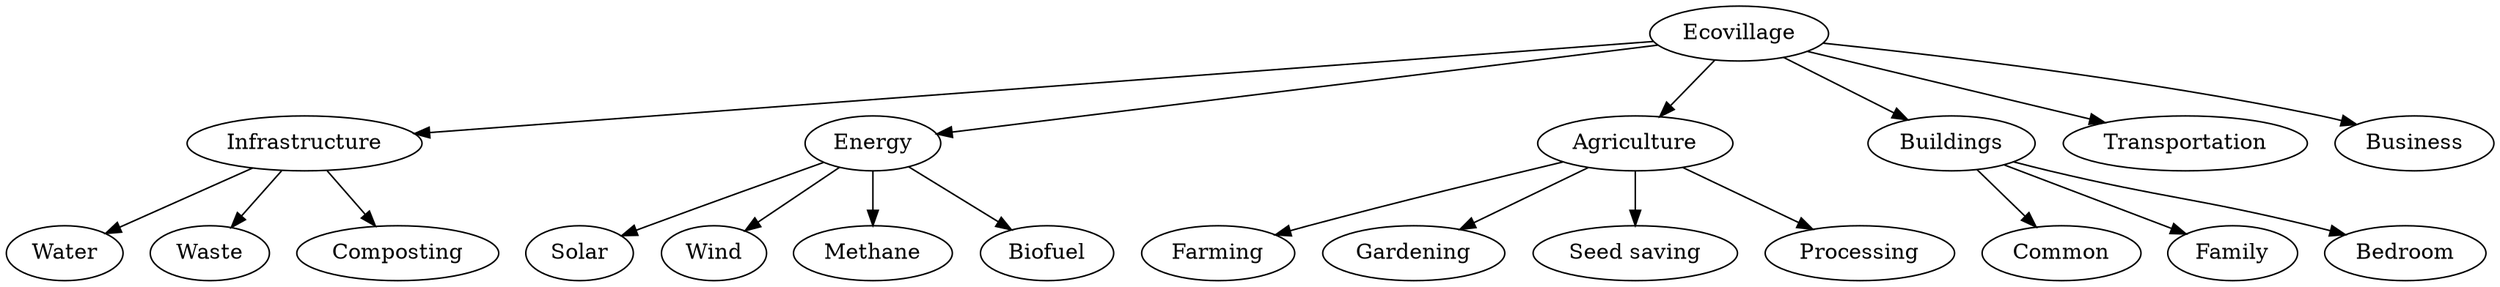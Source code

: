digraph components {
    node [shape=ellipse];
    graph [bb="0,0,717,569"];
    Ecovillage [label="Ecovillage",pos="401.520734421271,323.093909327935"];
    Infrastructure [label="Infrastructure",pos="526.432680294146,204.364128948601"];
    Energy [label="Energy",pos="564.224282174531,433.948577651058"];
    Agriculture [label="Agriculture",pos="222.390851772204,202.20044318882"];
    Buildings [label="Buildings",pos="253.143029531558,438.806079573616"];
    Transportation [label="Transportation",pos="405.893622116617,218.908696179112"];
    Business [label="Business",pos="424.735084938159,426.508866089892"];
    Water [label="Water",pos="526.846837406627,83.8445047905436"];
    Waste [label="Waste",pos="529.693228423894,297.978763815041"];
    Composting [label="Composting",pos="642.304919609379,186.798500170619"];
    Solar [label="Solar",pos="628.746428735166,559.861904250813"];
    Wind [label="Wind",pos="648.003260346918,327.606132634967"];
    Methane [label="Methane",pos="710.677563289217,447.528815168217"];
    Biofuel [label="Biofuel",pos="498.535285558408,539.343034393422"];
    Farming [label="Farming",pos="146.093851649738,74.5"];
    Gardening [label="Gardening",pos="293.439047346656,107.230675566554"];
    16 [label="Seed saving",pos="202.302904981403,312.010338232132"];
    Processing [label="Processing",pos="95.5,217.947776128308"];
    Common [label="Common",pos="134.528469544159,432.237472388222"];
    Family [label="Family",pos="312.978092791175,540.975733206593"];
    Bedroom [label="Bedroom",pos="189.705249471739,541.44126589216"];
    Ecovillage -> Infrastructure [id="1",label=""];
    Ecovillage -> Energy [id="2",label=""];
    Ecovillage -> Agriculture [id="3",label=""];
    Ecovillage -> Buildings [id="4",label=""];
    Ecovillage -> Transportation [id="5",label=""];
    Ecovillage -> Business [id="6",label=""];
    Infrastructure -> Water [id="7",label=""];
    Infrastructure -> Waste [id="8",label=""];
    Infrastructure -> Composting [id="9",label=""];
    Energy -> Solar [id="10",label=""];
    Energy -> Wind [id="11",label=""];
    Energy -> Methane [id="12",label=""];
    Energy -> Biofuel [id="13",label=""];
    Agriculture -> Farming [id="14",label=""];
    Agriculture -> Gardening [id="15",label=""];
    Agriculture -> 16 [id="17",label=""];
    Agriculture -> Processing [id="18",label=""];
    Buildings -> Common [id="19",label=""];
    Buildings -> Family [id="20",label=""];
    Buildings -> Bedroom [id="21",label=""];
}
